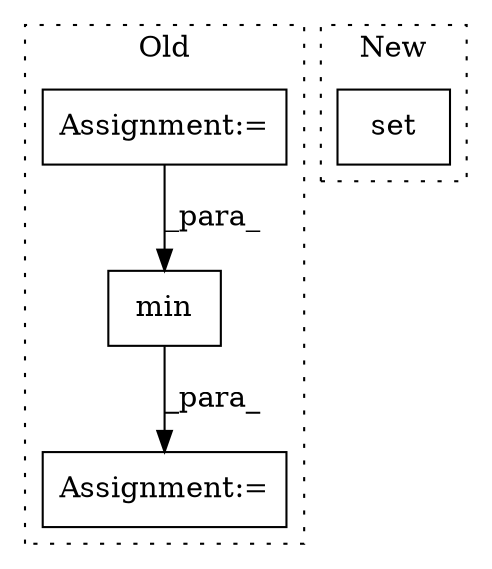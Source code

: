digraph G {
subgraph cluster0 {
1 [label="min" a="32" s="13162,13182" l="4,1" shape="box"];
3 [label="Assignment:=" a="7" s="13161" l="1" shape="box"];
4 [label="Assignment:=" a="7" s="13148" l="1" shape="box"];
label = "Old";
style="dotted";
}
subgraph cluster1 {
2 [label="set" a="32" s="13465" l="5" shape="box"];
label = "New";
style="dotted";
}
1 -> 3 [label="_para_"];
4 -> 1 [label="_para_"];
}